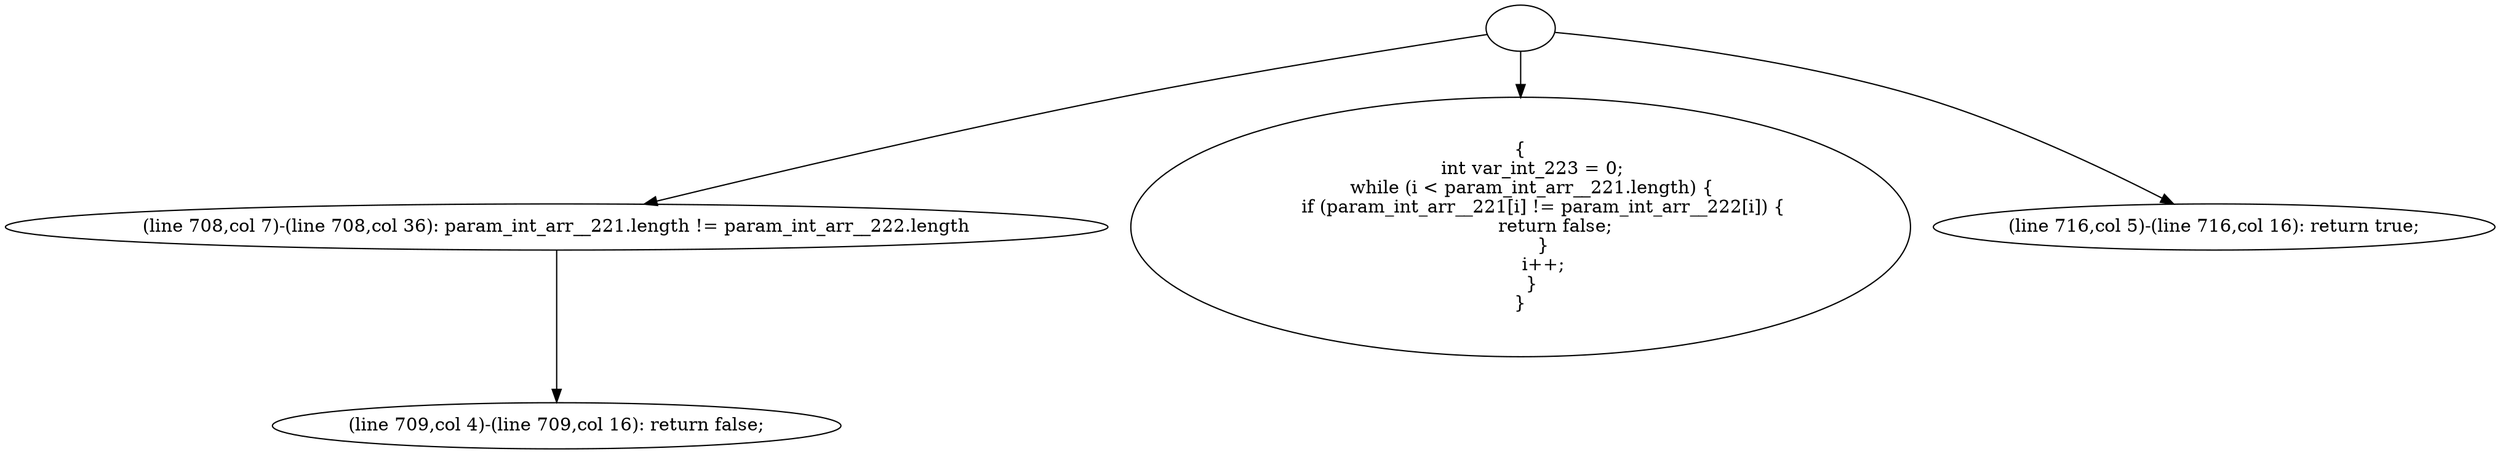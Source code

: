 strict digraph G {
  1 [ label="" ];
  2 [ label="(line 708,col 7)-(line 708,col 36): param_int_arr__221.length != param_int_arr__222.length" ];
  3 [ label="(line 709,col 4)-(line 709,col 16): return false;" ];
  4 [ label="{
    int var_int_223 = 0;
    while (i < param_int_arr__221.length) {
        if (param_int_arr__221[i] != param_int_arr__222[i]) {
            return false;
        }
        i++;
    }
}" ];
  5 [ label="(line 716,col 5)-(line 716,col 16): return true;" ];
  1 -> 2;
  2 -> 3;
  1 -> 4;
  1 -> 5;
}
